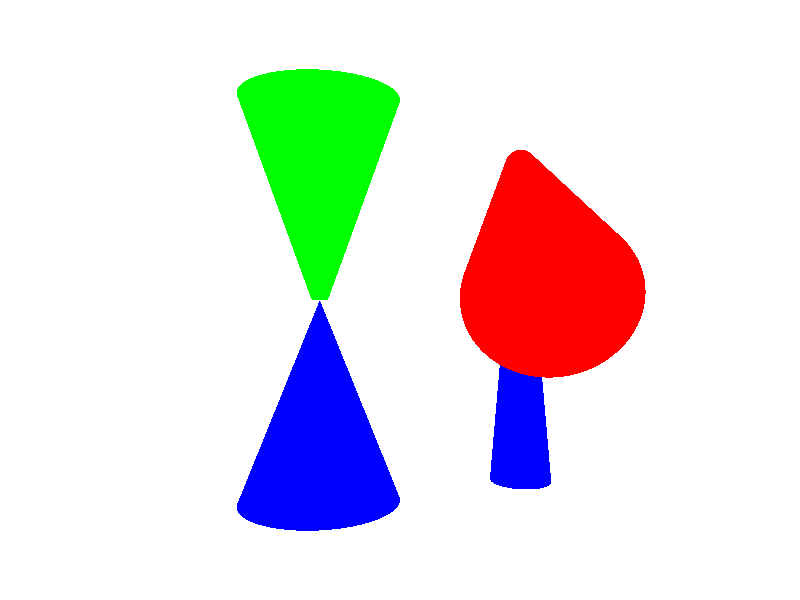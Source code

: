  	
#include "colors.inc"
#include "shapes.inc"

light_source {<400,0,-400> White} 
light_source {<-400,0,-400> White}

camera 
{   location <0,0,-150> 
    look_at <0,0,0> 
} 

background { White}

//parte de cima
cone 
{   <-20, 0,0> , 2
    <-20,50,0> , 20
    texture { pigment {Green}}
}

//parte de baixo
cone 
{   <-20, 0, 0> , 0
    <-20,-50,0> , 20
    texture { pigment {Blue}}
}

//cone aberto
cone 
{   <40,45,50>, 5
    <25,0,-50>, 15
    open
    texture { pigment {Red}}
} 

//apoio do cone aberto 
cone 
{   <40,45,50>, 1
    <40,-60,50> , 10
    texture { pigment {Blue}}
}
